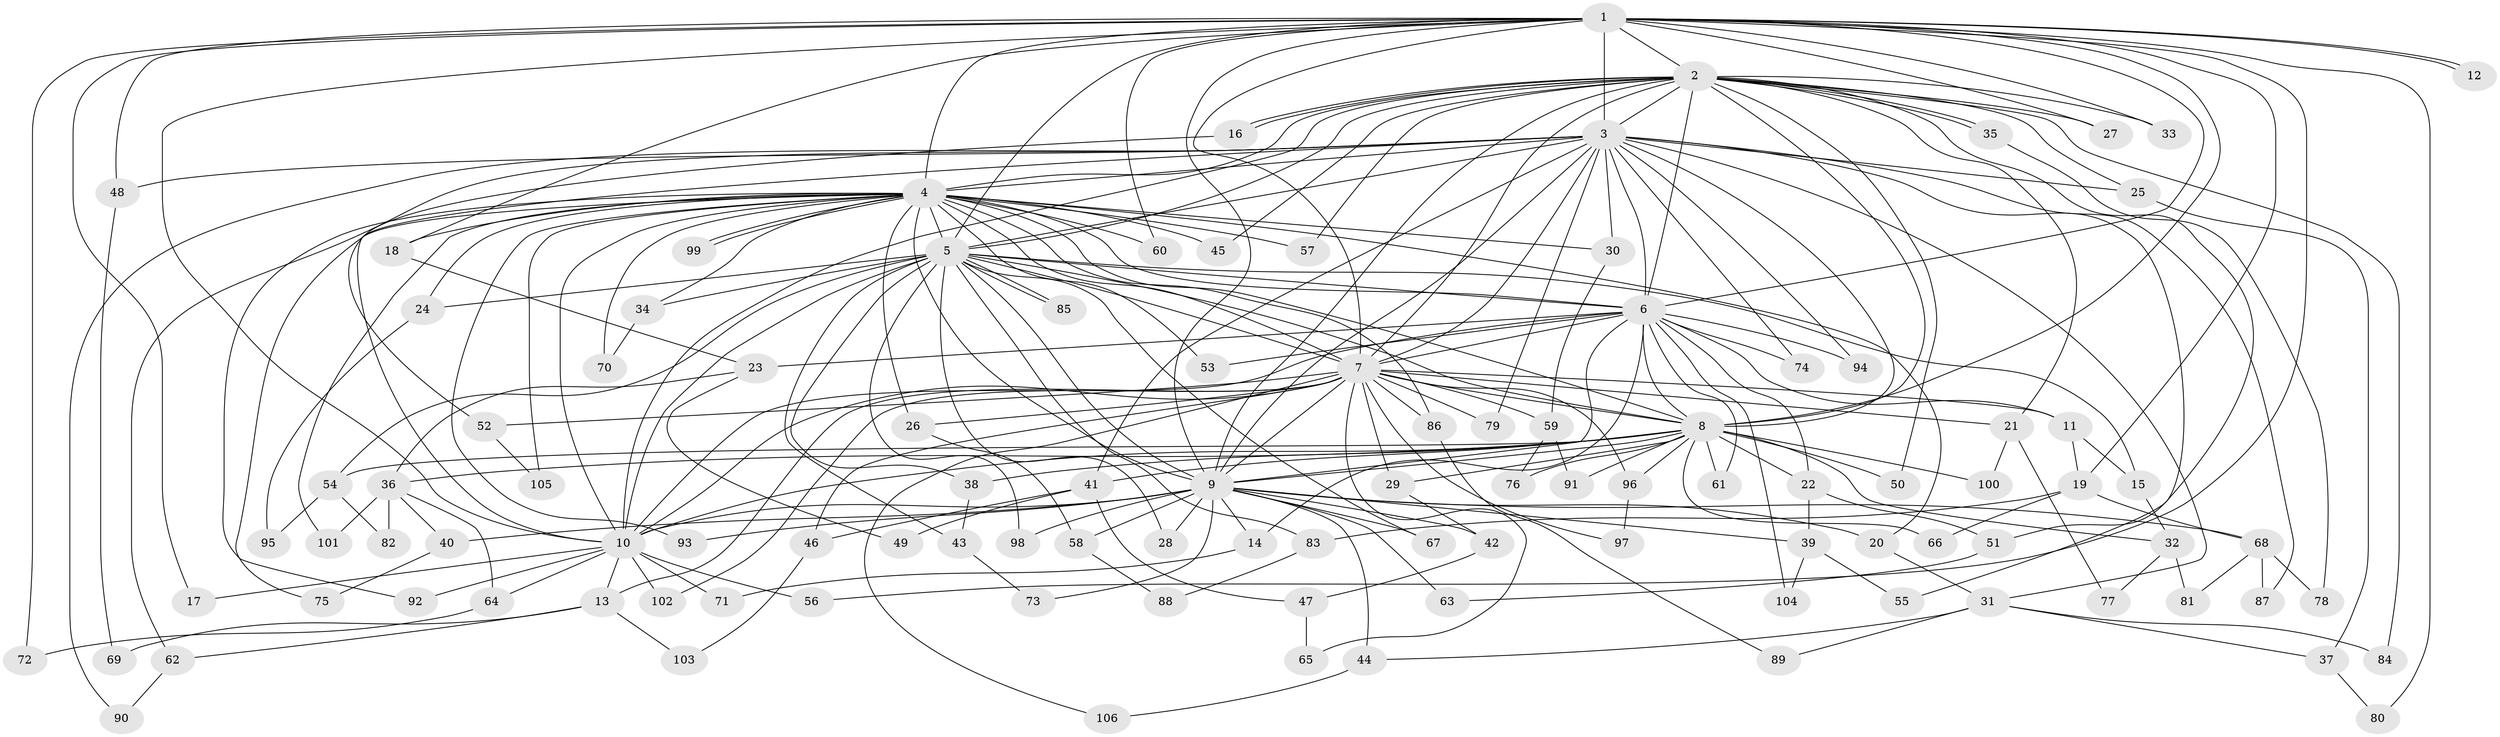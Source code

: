 // Generated by graph-tools (version 1.1) at 2025/43/03/09/25 04:43:51]
// undirected, 106 vertices, 237 edges
graph export_dot {
graph [start="1"]
  node [color=gray90,style=filled];
  1;
  2;
  3;
  4;
  5;
  6;
  7;
  8;
  9;
  10;
  11;
  12;
  13;
  14;
  15;
  16;
  17;
  18;
  19;
  20;
  21;
  22;
  23;
  24;
  25;
  26;
  27;
  28;
  29;
  30;
  31;
  32;
  33;
  34;
  35;
  36;
  37;
  38;
  39;
  40;
  41;
  42;
  43;
  44;
  45;
  46;
  47;
  48;
  49;
  50;
  51;
  52;
  53;
  54;
  55;
  56;
  57;
  58;
  59;
  60;
  61;
  62;
  63;
  64;
  65;
  66;
  67;
  68;
  69;
  70;
  71;
  72;
  73;
  74;
  75;
  76;
  77;
  78;
  79;
  80;
  81;
  82;
  83;
  84;
  85;
  86;
  87;
  88;
  89;
  90;
  91;
  92;
  93;
  94;
  95;
  96;
  97;
  98;
  99;
  100;
  101;
  102;
  103;
  104;
  105;
  106;
  1 -- 2;
  1 -- 3;
  1 -- 4;
  1 -- 5;
  1 -- 6;
  1 -- 7;
  1 -- 8;
  1 -- 9;
  1 -- 10;
  1 -- 12;
  1 -- 12;
  1 -- 17;
  1 -- 18;
  1 -- 19;
  1 -- 27;
  1 -- 33;
  1 -- 48;
  1 -- 56;
  1 -- 60;
  1 -- 72;
  1 -- 80;
  2 -- 3;
  2 -- 4;
  2 -- 5;
  2 -- 6;
  2 -- 7;
  2 -- 8;
  2 -- 9;
  2 -- 10;
  2 -- 16;
  2 -- 16;
  2 -- 21;
  2 -- 25;
  2 -- 27;
  2 -- 33;
  2 -- 35;
  2 -- 35;
  2 -- 45;
  2 -- 50;
  2 -- 51;
  2 -- 57;
  2 -- 84;
  3 -- 4;
  3 -- 5;
  3 -- 6;
  3 -- 7;
  3 -- 8;
  3 -- 9;
  3 -- 10;
  3 -- 25;
  3 -- 30;
  3 -- 31;
  3 -- 41;
  3 -- 48;
  3 -- 55;
  3 -- 62;
  3 -- 74;
  3 -- 79;
  3 -- 87;
  3 -- 90;
  3 -- 94;
  4 -- 5;
  4 -- 6;
  4 -- 7;
  4 -- 8;
  4 -- 9;
  4 -- 10;
  4 -- 18;
  4 -- 20;
  4 -- 24;
  4 -- 26;
  4 -- 30;
  4 -- 34;
  4 -- 45;
  4 -- 53;
  4 -- 57;
  4 -- 60;
  4 -- 70;
  4 -- 75;
  4 -- 86;
  4 -- 92;
  4 -- 93;
  4 -- 99;
  4 -- 99;
  4 -- 101;
  4 -- 105;
  5 -- 6;
  5 -- 7;
  5 -- 8;
  5 -- 9;
  5 -- 10;
  5 -- 15;
  5 -- 24;
  5 -- 28;
  5 -- 34;
  5 -- 38;
  5 -- 43;
  5 -- 54;
  5 -- 67;
  5 -- 83;
  5 -- 85;
  5 -- 85;
  5 -- 98;
  6 -- 7;
  6 -- 8;
  6 -- 9;
  6 -- 10;
  6 -- 11;
  6 -- 14;
  6 -- 22;
  6 -- 23;
  6 -- 53;
  6 -- 61;
  6 -- 74;
  6 -- 94;
  6 -- 104;
  7 -- 8;
  7 -- 9;
  7 -- 10;
  7 -- 11;
  7 -- 13;
  7 -- 21;
  7 -- 26;
  7 -- 29;
  7 -- 46;
  7 -- 52;
  7 -- 59;
  7 -- 65;
  7 -- 79;
  7 -- 86;
  7 -- 96;
  7 -- 97;
  7 -- 102;
  7 -- 106;
  8 -- 9;
  8 -- 10;
  8 -- 22;
  8 -- 29;
  8 -- 32;
  8 -- 36;
  8 -- 38;
  8 -- 41;
  8 -- 50;
  8 -- 54;
  8 -- 61;
  8 -- 66;
  8 -- 76;
  8 -- 91;
  8 -- 96;
  8 -- 100;
  9 -- 10;
  9 -- 14;
  9 -- 20;
  9 -- 28;
  9 -- 39;
  9 -- 40;
  9 -- 42;
  9 -- 44;
  9 -- 58;
  9 -- 63;
  9 -- 67;
  9 -- 68;
  9 -- 73;
  9 -- 93;
  9 -- 98;
  10 -- 13;
  10 -- 17;
  10 -- 56;
  10 -- 64;
  10 -- 71;
  10 -- 92;
  10 -- 102;
  11 -- 15;
  11 -- 19;
  13 -- 62;
  13 -- 69;
  13 -- 103;
  14 -- 71;
  15 -- 32;
  16 -- 52;
  18 -- 23;
  19 -- 66;
  19 -- 68;
  19 -- 83;
  20 -- 31;
  21 -- 77;
  21 -- 100;
  22 -- 39;
  22 -- 51;
  23 -- 36;
  23 -- 49;
  24 -- 95;
  25 -- 37;
  26 -- 58;
  29 -- 42;
  30 -- 59;
  31 -- 37;
  31 -- 44;
  31 -- 84;
  31 -- 89;
  32 -- 77;
  32 -- 81;
  34 -- 70;
  35 -- 78;
  36 -- 40;
  36 -- 64;
  36 -- 82;
  36 -- 101;
  37 -- 80;
  38 -- 43;
  39 -- 55;
  39 -- 104;
  40 -- 75;
  41 -- 46;
  41 -- 47;
  41 -- 49;
  42 -- 47;
  43 -- 73;
  44 -- 106;
  46 -- 103;
  47 -- 65;
  48 -- 69;
  51 -- 63;
  52 -- 105;
  54 -- 82;
  54 -- 95;
  58 -- 88;
  59 -- 76;
  59 -- 91;
  62 -- 90;
  64 -- 72;
  68 -- 78;
  68 -- 81;
  68 -- 87;
  83 -- 88;
  86 -- 89;
  96 -- 97;
}
